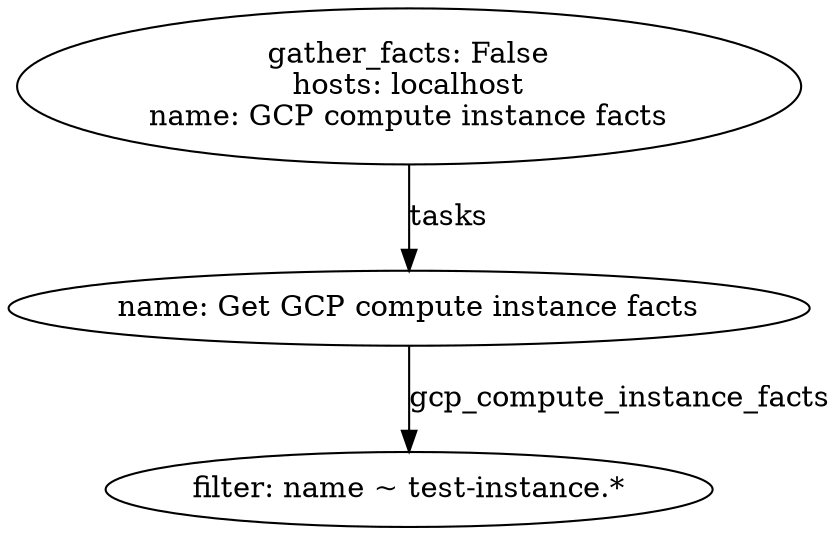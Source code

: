 digraph graphname {
1995 [label="filter: name ~ test-instance.*\n"];
1994 [label="name: Get GCP compute instance facts\n"];
1994 -> 1995 [label="gcp_compute_instance_facts"];
1993 [label="gather_facts: False\nhosts: localhost\nname: GCP compute instance facts\n"];
1993 -> 1994 [label="tasks"];
}

